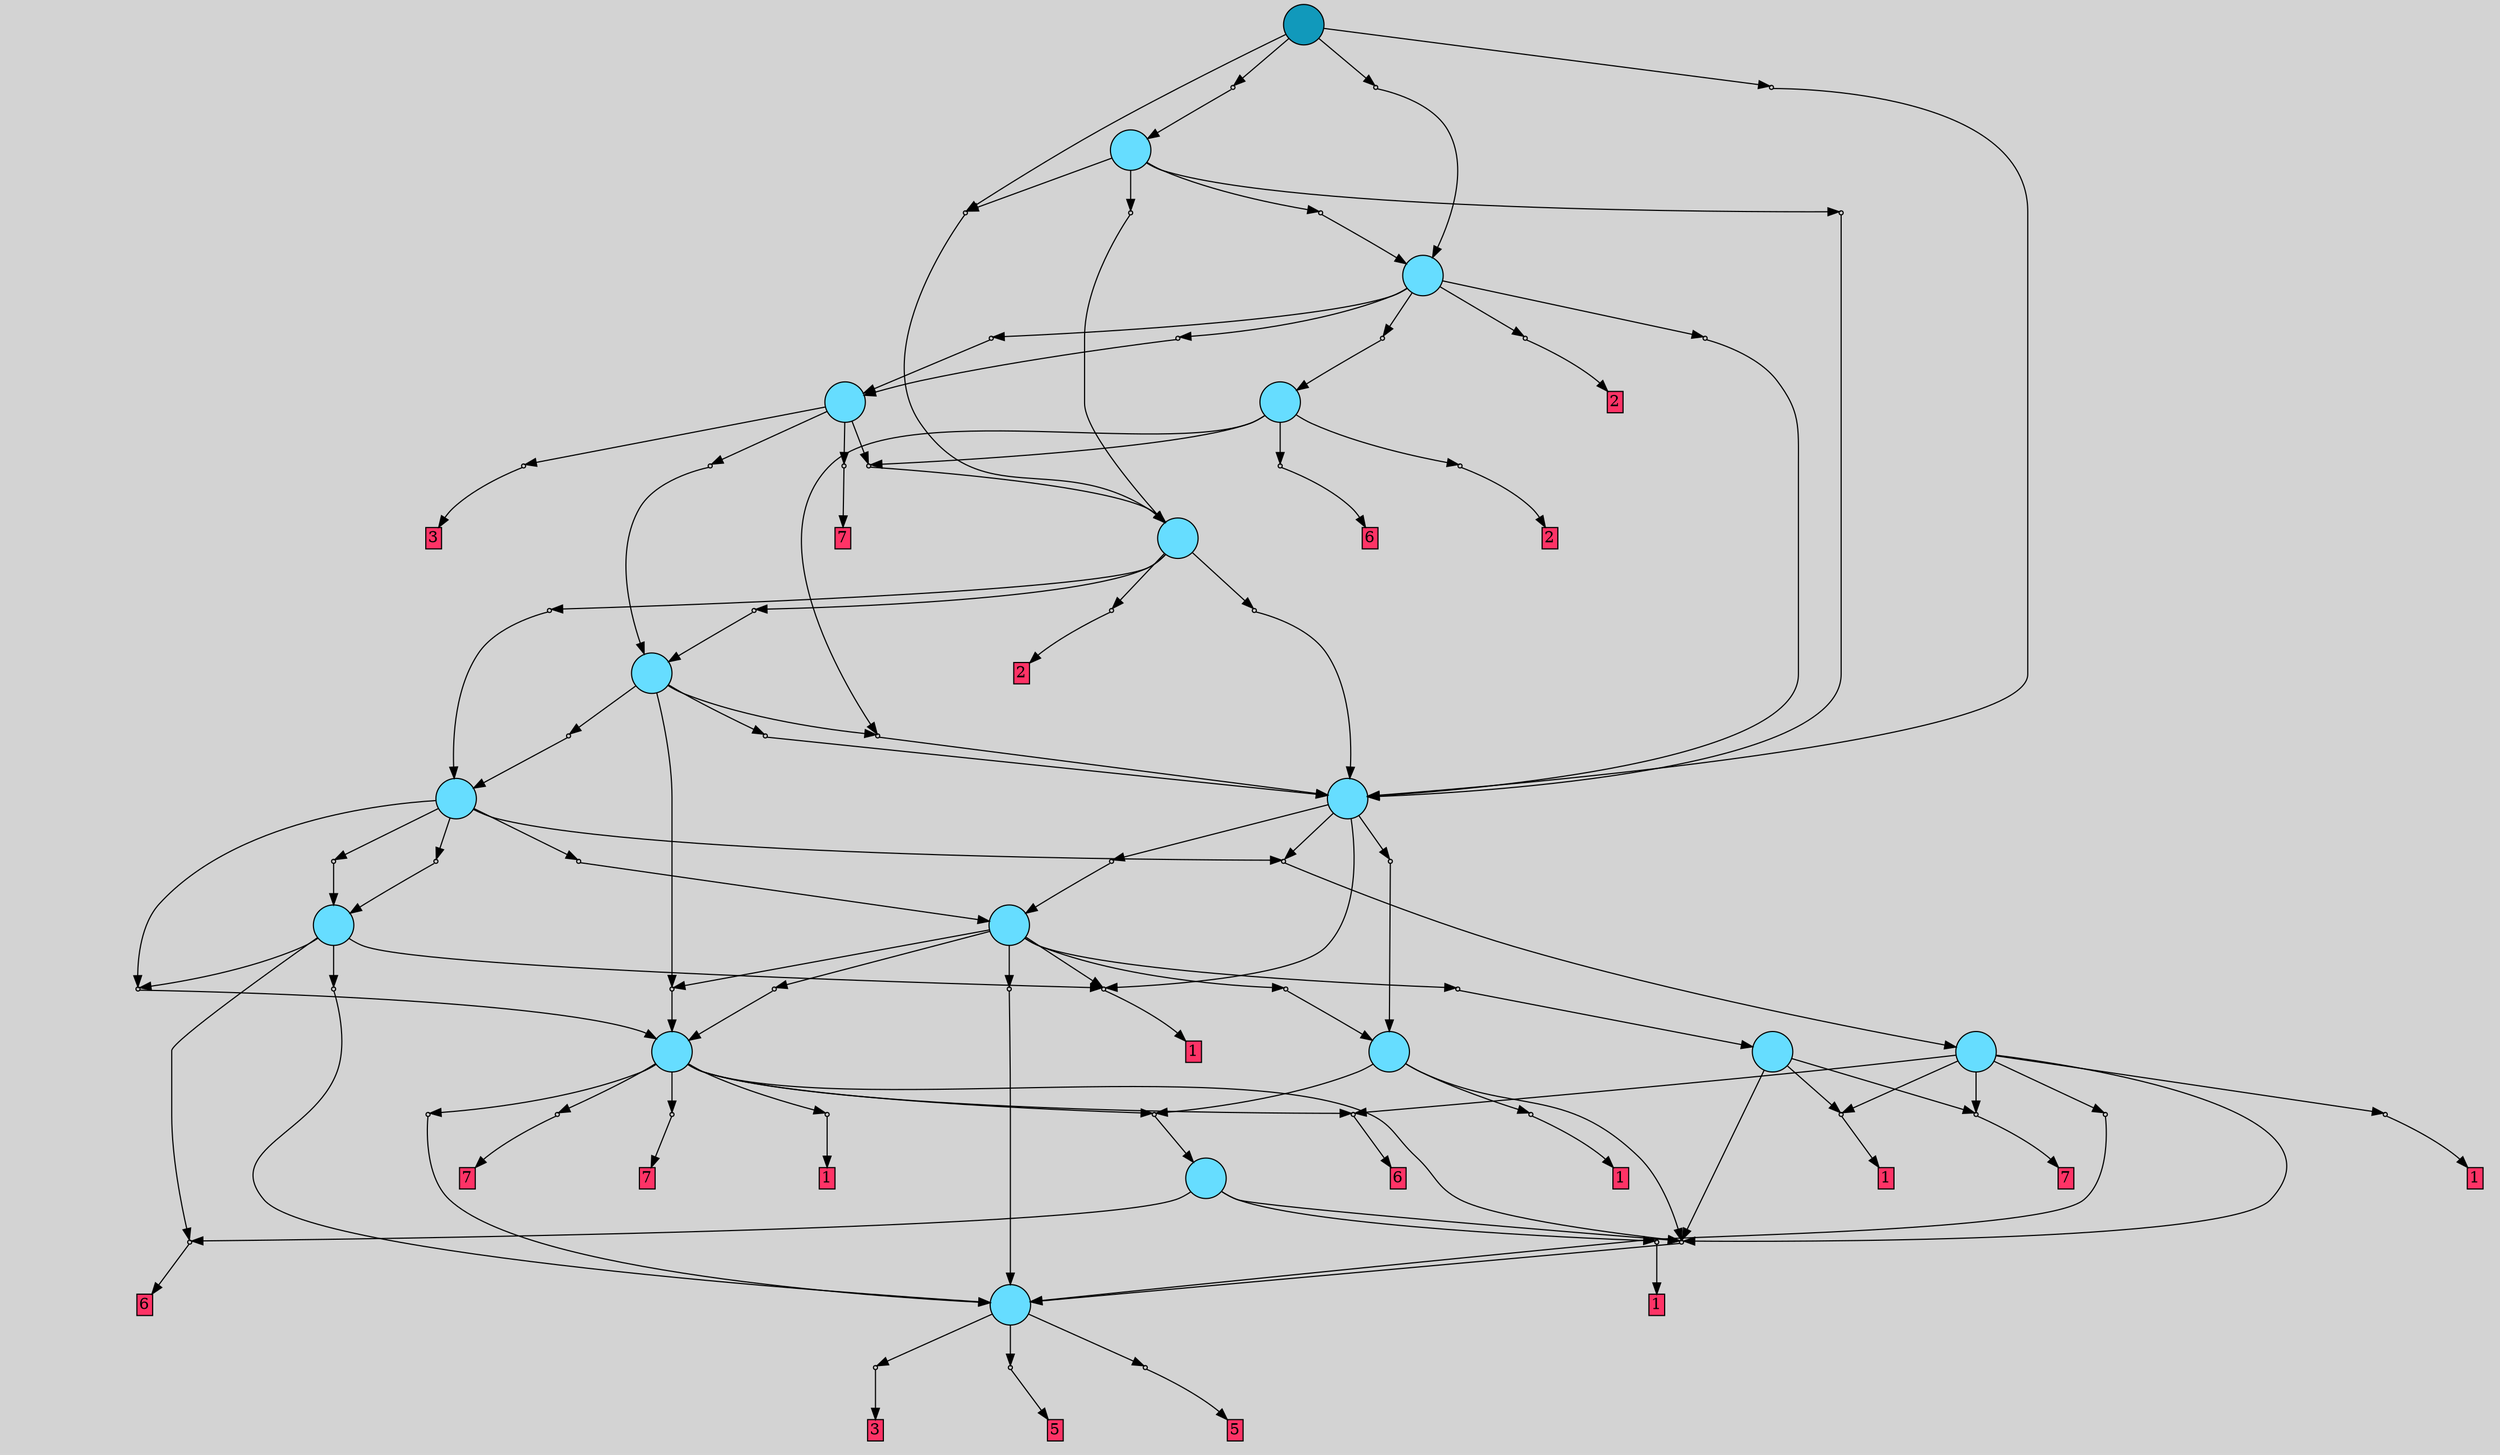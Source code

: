 // File exported with GEGELATI v1.3.1
// On the 2024-07-18 14:27:35
// With the File::TPGGraphDotExporter
digraph{
	graph[pad = "0.212, 0.055" bgcolor = lightgray]
	node[shape=circle style = filled label = ""]
		T0 [fillcolor="#66ddff"]
		T1 [fillcolor="#66ddff"]
		T2 [fillcolor="#66ddff"]
		T3 [fillcolor="#66ddff"]
		T4 [fillcolor="#66ddff"]
		T5 [fillcolor="#66ddff"]
		T6 [fillcolor="#66ddff"]
		T7 [fillcolor="#66ddff"]
		T8 [fillcolor="#66ddff"]
		T9 [fillcolor="#66ddff"]
		T10 [fillcolor="#66ddff"]
		T11 [fillcolor="#66ddff"]
		T12 [fillcolor="#66ddff"]
		T13 [fillcolor="#66ddff"]
		T14 [fillcolor="#66ddff"]
		T15 [fillcolor="#66ddff"]
		T16 [fillcolor="#1199bb"]
		P0 [fillcolor="#cccccc" shape=point] //
		I0 [shape=box style=invis label="8|0&2|5#4|2&#92;n"]
		P0 -> I0[style=invis]
		A0 [fillcolor="#ff3366" shape=box margin=0.03 width=0 height=0 label="3"]
		T0 -> P0 -> A0
		P1 [fillcolor="#cccccc" shape=point] //
		I1 [shape=box style=invis label="3|0&1|3#3|0&#92;n"]
		P1 -> I1[style=invis]
		A1 [fillcolor="#ff3366" shape=box margin=0.03 width=0 height=0 label="5"]
		T0 -> P1 -> A1
		P2 [fillcolor="#cccccc" shape=point] //
		I2 [shape=box style=invis label="4|0&3|2#2|5&#92;n"]
		P2 -> I2[style=invis]
		A2 [fillcolor="#ff3366" shape=box margin=0.03 width=0 height=0 label="5"]
		T0 -> P2 -> A2
		P3 [fillcolor="#cccccc" shape=point] //
		I3 [shape=box style=invis label="2|0&3|6#2|1&#92;n"]
		P3 -> I3[style=invis]
		T1 -> P3 -> T0
		P4 [fillcolor="#cccccc" shape=point] //
		I4 [shape=box style=invis label="4|0&3|3#0|0&#92;n"]
		P4 -> I4[style=invis]
		A3 [fillcolor="#ff3366" shape=box margin=0.03 width=0 height=0 label="1"]
		T1 -> P4 -> A3
		P5 [fillcolor="#cccccc" shape=point] //
		I5 [shape=box style=invis label="7|0&2|2#2|7&#92;n"]
		P5 -> I5[style=invis]
		A4 [fillcolor="#ff3366" shape=box margin=0.03 width=0 height=0 label="6"]
		T1 -> P5 -> A4
		P6 [fillcolor="#cccccc" shape=point] //
		I6 [shape=box style=invis label="4|0&3|3#2|0&#92;n"]
		P6 -> I6[style=invis]
		A5 [fillcolor="#ff3366" shape=box margin=0.03 width=0 height=0 label="1"]
		T2 -> P6 -> A5
		P7 [fillcolor="#cccccc" shape=point] //
		I7 [shape=box style=invis label="5|5&0|0#2|5&#92;n8|0&0|5#4|1&#92;n"]
		P7 -> I7[style=invis]
		A6 [fillcolor="#ff3366" shape=box margin=0.03 width=0 height=0 label="7"]
		T2 -> P7 -> A6
		T2 -> P3
		T3 -> P3
		P8 [fillcolor="#cccccc" shape=point] //
		I8 [shape=box style=invis label="4|0&3|3#1|0&#92;n"]
		P8 -> I8[style=invis]
		A7 [fillcolor="#ff3366" shape=box margin=0.03 width=0 height=0 label="1"]
		T3 -> P8 -> A7
		P9 [fillcolor="#cccccc" shape=point] //
		I9 [shape=box style=invis label="7|0&2|2#2|7&#92;n"]
		P9 -> I9[style=invis]
		A8 [fillcolor="#ff3366" shape=box margin=0.03 width=0 height=0 label="6"]
		T3 -> P9 -> A8
		P10 [fillcolor="#cccccc" shape=point] //
		I10 [shape=box style=invis label="3|0&4|5#4|4&#92;n"]
		P10 -> I10[style=invis]
		A9 [fillcolor="#ff3366" shape=box margin=0.03 width=0 height=0 label="7"]
		T3 -> P10 -> A9
		P11 [fillcolor="#cccccc" shape=point] //
		I11 [shape=box style=invis label="6|2&1|6#3|0&#92;n6|0&0|2#1|4&#92;n"]
		P11 -> I11[style=invis]
		A10 [fillcolor="#ff3366" shape=box margin=0.03 width=0 height=0 label="7"]
		T3 -> P11 -> A10
		P12 [fillcolor="#cccccc" shape=point] //
		I12 [shape=box style=invis label="3|0&3|6#2|1&#92;n"]
		P12 -> I12[style=invis]
		T3 -> P12 -> T0
		P13 [fillcolor="#cccccc" shape=point] //
		I13 [shape=box style=invis label="2|0&3|4#2|3&#92;n"]
		P13 -> I13[style=invis]
		T3 -> P13 -> T1
		P14 [fillcolor="#cccccc" shape=point] //
		I14 [shape=box style=invis label="4|0&3|3#1|0&#92;n"]
		P14 -> I14[style=invis]
		A11 [fillcolor="#ff3366" shape=box margin=0.03 width=0 height=0 label="1"]
		T4 -> P14 -> A11
		T4 -> P3
		T4 -> P13
		P15 [fillcolor="#cccccc" shape=point] //
		I15 [shape=box style=invis label="2|0&3|6#1|1&#92;n"]
		P15 -> I15[style=invis]
		T5 -> P15 -> T0
		T5 -> P9
		P16 [fillcolor="#cccccc" shape=point] //
		I16 [shape=box style=invis label="2|0&3|4#2|3&#92;n"]
		P16 -> I16[style=invis]
		A12 [fillcolor="#ff3366" shape=box margin=0.03 width=0 height=0 label="1"]
		T5 -> P16 -> A12
		T5 -> P7
		T5 -> P3
		T5 -> P6
		P17 [fillcolor="#cccccc" shape=point] //
		I17 [shape=box style=invis label="4|0&4|6#1|1&#92;n"]
		P17 -> I17[style=invis]
		A13 [fillcolor="#ff3366" shape=box margin=0.03 width=0 height=0 label="1"]
		T6 -> P17 -> A13
		P18 [fillcolor="#cccccc" shape=point] //
		I18 [shape=box style=invis label="7|0&2|1#4|4&#92;n"]
		P18 -> I18[style=invis]
		T6 -> P18 -> T0
		P19 [fillcolor="#cccccc" shape=point] //
		I19 [shape=box style=invis label="2|0&3|3#1|0&#92;n"]
		P19 -> I19[style=invis]
		T6 -> P19 -> T3
		T6 -> P5
		P20 [fillcolor="#cccccc" shape=point] //
		I20 [shape=box style=invis label="8|0&1|4#2|4&#92;n"]
		P20 -> I20[style=invis]
		T7 -> P20 -> T4
		P21 [fillcolor="#cccccc" shape=point] //
		I21 [shape=box style=invis label="2|0&3|3#1|0&#92;n"]
		P21 -> I21[style=invis]
		T7 -> P21 -> T3
		T7 -> P17
		P22 [fillcolor="#cccccc" shape=point] //
		I22 [shape=box style=invis label="0|0&3|2#1|2&#92;n"]
		P22 -> I22[style=invis]
		T7 -> P22 -> T2
		P23 [fillcolor="#cccccc" shape=point] //
		I23 [shape=box style=invis label="7|0&2|1#4|4&#92;n"]
		P23 -> I23[style=invis]
		T7 -> P23 -> T0
		P24 [fillcolor="#cccccc" shape=point] //
		I24 [shape=box style=invis label="7|0&1|2#1|1&#92;n"]
		P24 -> I24[style=invis]
		T7 -> P24 -> T3
		P25 [fillcolor="#cccccc" shape=point] //
		I25 [shape=box style=invis label="3|2&3|5#2|3&#92;n3|0&0|2#3|1&#92;n"]
		P25 -> I25[style=invis]
		T8 -> P25 -> T4
		P26 [fillcolor="#cccccc" shape=point] //
		I26 [shape=box style=invis label="4|3&4|6#0|6&#92;n2|0&1|1#0|3&#92;n"]
		P26 -> I26[style=invis]
		T8 -> P26 -> T5
		P27 [fillcolor="#cccccc" shape=point] //
		I27 [shape=box style=invis label="4|0&4|1#1|5&#92;n"]
		P27 -> I27[style=invis]
		T8 -> P27 -> T7
		T8 -> P17
		T9 -> P19
		P28 [fillcolor="#cccccc" shape=point] //
		I28 [shape=box style=invis label="2|0&1|2#3|4&#92;n"]
		P28 -> I28[style=invis]
		T9 -> P28 -> T6
		T9 -> P26
		P29 [fillcolor="#cccccc" shape=point] //
		I29 [shape=box style=invis label="4|0&4|1#1|4&#92;n"]
		P29 -> I29[style=invis]
		T9 -> P29 -> T7
		P30 [fillcolor="#cccccc" shape=point] //
		I30 [shape=box style=invis label="4|0&4|2#1|0&#92;n"]
		P30 -> I30[style=invis]
		T9 -> P30 -> T6
		P31 [fillcolor="#cccccc" shape=point] //
		I31 [shape=box style=invis label="1|0&4|5#4|0&#92;n"]
		P31 -> I31[style=invis]
		T10 -> P31 -> T9
		T10 -> P21
		P32 [fillcolor="#cccccc" shape=point] //
		I32 [shape=box style=invis label="2|0&2|3#2|1&#92;n"]
		P32 -> I32[style=invis]
		T10 -> P32 -> T8
		P33 [fillcolor="#cccccc" shape=point] //
		I33 [shape=box style=invis label="2|0&3|3#2|1&#92;n"]
		P33 -> I33[style=invis]
		T10 -> P33 -> T8
		P34 [fillcolor="#cccccc" shape=point] //
		I34 [shape=box style=invis label="2|0&1|5#2|5&#92;n"]
		P34 -> I34[style=invis]
		T11 -> P34 -> T9
		P35 [fillcolor="#cccccc" shape=point] //
		I35 [shape=box style=invis label="8|0&4|6#2|3&#92;n"]
		P35 -> I35[style=invis]
		T11 -> P35 -> T10
		P36 [fillcolor="#cccccc" shape=point] //
		I36 [shape=box style=invis label="1|0&4|5#4|1&#92;n"]
		P36 -> I36[style=invis]
		T11 -> P36 -> T8
		P37 [fillcolor="#cccccc" shape=point] //
		I37 [shape=box style=invis label="2|0&2|3#2|1&#92;n"]
		P37 -> I37[style=invis]
		A14 [fillcolor="#ff3366" shape=box margin=0.03 width=0 height=0 label="2"]
		T11 -> P37 -> A14
		P38 [fillcolor="#cccccc" shape=point] //
		I38 [shape=box style=invis label="8|0&3|1#4|2&#92;n"]
		P38 -> I38[style=invis]
		A15 [fillcolor="#ff3366" shape=box margin=0.03 width=0 height=0 label="7"]
		T12 -> P38 -> A15
		P39 [fillcolor="#cccccc" shape=point] //
		I39 [shape=box style=invis label="8|0&4|6#2|3&#92;n"]
		P39 -> I39[style=invis]
		T12 -> P39 -> T10
		P40 [fillcolor="#cccccc" shape=point] //
		I40 [shape=box style=invis label="8|0&1|1#2|7&#92;n"]
		P40 -> I40[style=invis]
		A16 [fillcolor="#ff3366" shape=box margin=0.03 width=0 height=0 label="3"]
		T12 -> P40 -> A16
		P41 [fillcolor="#cccccc" shape=point] //
		I41 [shape=box style=invis label="2|0&2|4#2|7&#92;n"]
		P41 -> I41[style=invis]
		T12 -> P41 -> T11
		P42 [fillcolor="#cccccc" shape=point] //
		I42 [shape=box style=invis label="2|0&3|0#2|6&#92;n"]
		P42 -> I42[style=invis]
		A17 [fillcolor="#ff3366" shape=box margin=0.03 width=0 height=0 label="6"]
		T13 -> P42 -> A17
		P43 [fillcolor="#cccccc" shape=point] //
		I43 [shape=box style=invis label="1|5&1|1#3|4&#92;n0|3&0|5#4|3&#92;n2|0&0|3#2|5&#92;n"]
		P43 -> I43[style=invis]
		A18 [fillcolor="#ff3366" shape=box margin=0.03 width=0 height=0 label="2"]
		T13 -> P43 -> A18
		T13 -> P32
		T13 -> P41
		P44 [fillcolor="#cccccc" shape=point] //
		I44 [shape=box style=invis label="0|3&0|6#4|3&#92;n2|0&0|3#2|4&#92;n"]
		P44 -> I44[style=invis]
		A19 [fillcolor="#ff3366" shape=box margin=0.03 width=0 height=0 label="2"]
		T14 -> P44 -> A19
		P45 [fillcolor="#cccccc" shape=point] //
		I45 [shape=box style=invis label="2|0&4|0#4|1&#92;n"]
		P45 -> I45[style=invis]
		T14 -> P45 -> T13
		P46 [fillcolor="#cccccc" shape=point] //
		I46 [shape=box style=invis label="2|0&3|5#3|5&#92;n"]
		P46 -> I46[style=invis]
		T14 -> P46 -> T12
		P47 [fillcolor="#cccccc" shape=point] //
		I47 [shape=box style=invis label="2|0&2|3#2|3&#92;n"]
		P47 -> I47[style=invis]
		T14 -> P47 -> T8
		P48 [fillcolor="#cccccc" shape=point] //
		I48 [shape=box style=invis label="4|5&2|1#0|7&#92;n2|0&3|5#0|5&#92;n"]
		P48 -> I48[style=invis]
		T14 -> P48 -> T12
		P49 [fillcolor="#cccccc" shape=point] //
		I49 [shape=box style=invis label="2|0&2|3#1|1&#92;n"]
		P49 -> I49[style=invis]
		T15 -> P49 -> T8
		P50 [fillcolor="#cccccc" shape=point] //
		I50 [shape=box style=invis label="2|0&2|4#2|2&#92;n"]
		P50 -> I50[style=invis]
		T15 -> P50 -> T11
		P51 [fillcolor="#cccccc" shape=point] //
		I51 [shape=box style=invis label="2|0&2|4#3|7&#92;n"]
		P51 -> I51[style=invis]
		T15 -> P51 -> T11
		P52 [fillcolor="#cccccc" shape=point] //
		I52 [shape=box style=invis label="2|0&3|5#3|5&#92;n"]
		P52 -> I52[style=invis]
		T15 -> P52 -> T14
		P53 [fillcolor="#cccccc" shape=point] //
		I53 [shape=box style=invis label="2|0&3|5#3|5&#92;n"]
		P53 -> I53[style=invis]
		T16 -> P53 -> T14
		T16 -> P50
		P54 [fillcolor="#cccccc" shape=point] //
		I54 [shape=box style=invis label="2|0&2|3#2|3&#92;n"]
		P54 -> I54[style=invis]
		T16 -> P54 -> T8
		P55 [fillcolor="#cccccc" shape=point] //
		I55 [shape=box style=invis label="2|0&3|2#4|4&#92;n"]
		P55 -> I55[style=invis]
		T16 -> P55 -> T15
		{ rank= same T16 }
}
